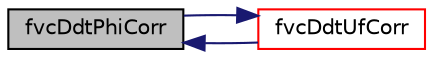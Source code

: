digraph "fvcDdtPhiCorr"
{
  bgcolor="transparent";
  edge [fontname="Helvetica",fontsize="10",labelfontname="Helvetica",labelfontsize="10"];
  node [fontname="Helvetica",fontsize="10",shape=record];
  rankdir="LR";
  Node1 [label="fvcDdtPhiCorr",height=0.2,width=0.4,color="black", fillcolor="grey75", style="filled", fontcolor="black"];
  Node1 -> Node2 [dir="back",color="midnightblue",fontsize="10",style="solid",fontname="Helvetica"];
  Node2 [label="fvcDdtUfCorr",height=0.2,width=0.4,color="red",URL="$a00434.html#a6552d37151b37eae5f82370b5ddbac91"];
  Node2 -> Node1 [dir="back",color="midnightblue",fontsize="10",style="solid",fontname="Helvetica"];
}
